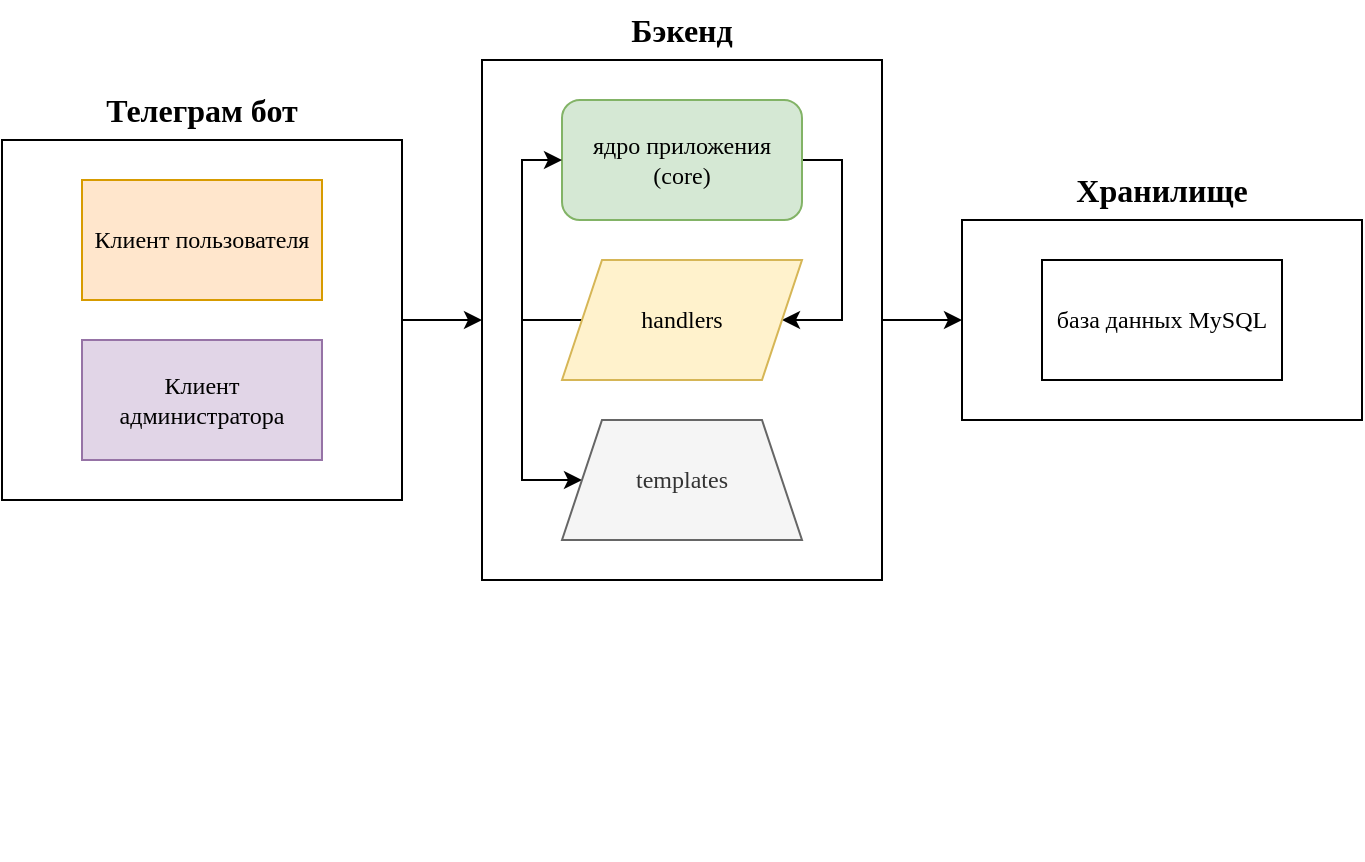 <mxfile version="22.0.3" type="device">
  <diagram name="Страница — 1" id="8SmG_IlblO_kicYChQIh">
    <mxGraphModel dx="1434" dy="836" grid="1" gridSize="10" guides="1" tooltips="1" connect="1" arrows="1" fold="1" page="1" pageScale="1" pageWidth="1169" pageHeight="827" math="0" shadow="0">
      <root>
        <mxCell id="0" />
        <mxCell id="1" parent="0" />
        <mxCell id="it-wz2Nslt1yuYSjGLY3-20" value="" style="group;fontFamily=Tahoma;" parent="1" vertex="1" connectable="0">
          <mxGeometry x="40" y="90" width="200" height="230" as="geometry" />
        </mxCell>
        <mxCell id="it-wz2Nslt1yuYSjGLY3-3" value="" style="rounded=0;whiteSpace=wrap;html=1;fontFamily=Tahoma;" parent="it-wz2Nslt1yuYSjGLY3-20" vertex="1">
          <mxGeometry y="30" width="200" height="180" as="geometry" />
        </mxCell>
        <mxCell id="it-wz2Nslt1yuYSjGLY3-1" value="Клиент пользователя" style="rounded=0;whiteSpace=wrap;html=1;fontFamily=Tahoma;fillColor=#ffe6cc;strokeColor=#d79b00;" parent="it-wz2Nslt1yuYSjGLY3-20" vertex="1">
          <mxGeometry x="40" y="50" width="120" height="60" as="geometry" />
        </mxCell>
        <mxCell id="it-wz2Nslt1yuYSjGLY3-2" value="Клиент администратора" style="rounded=0;whiteSpace=wrap;html=1;fontFamily=Tahoma;fillColor=#e1d5e7;strokeColor=#9673a6;" parent="it-wz2Nslt1yuYSjGLY3-20" vertex="1">
          <mxGeometry x="40" y="130" width="120" height="60" as="geometry" />
        </mxCell>
        <mxCell id="it-wz2Nslt1yuYSjGLY3-4" value="&lt;b&gt;&lt;font style=&quot;font-size: 16px;&quot;&gt;Телеграм бот&lt;/font&gt;&lt;/b&gt;" style="text;html=1;strokeColor=none;fillColor=none;align=center;verticalAlign=middle;whiteSpace=wrap;rounded=0;fontFamily=Tahoma;" parent="it-wz2Nslt1yuYSjGLY3-20" vertex="1">
          <mxGeometry width="200" height="30" as="geometry" />
        </mxCell>
        <mxCell id="it-wz2Nslt1yuYSjGLY3-21" value="" style="group;fontFamily=Tahoma;" parent="1" vertex="1" connectable="0">
          <mxGeometry x="280" y="50" width="200" height="350" as="geometry" />
        </mxCell>
        <mxCell id="it-wz2Nslt1yuYSjGLY3-22" value="" style="rounded=0;whiteSpace=wrap;html=1;fontFamily=Tahoma;" parent="it-wz2Nslt1yuYSjGLY3-21" vertex="1">
          <mxGeometry y="30" width="200" height="260" as="geometry" />
        </mxCell>
        <mxCell id="it-wz2Nslt1yuYSjGLY3-31" style="edgeStyle=orthogonalEdgeStyle;rounded=0;orthogonalLoop=1;jettySize=auto;html=1;entryX=1;entryY=0.5;entryDx=0;entryDy=0;fontFamily=Tahoma;" parent="it-wz2Nslt1yuYSjGLY3-21" source="it-wz2Nslt1yuYSjGLY3-23" target="it-wz2Nslt1yuYSjGLY3-24" edge="1">
          <mxGeometry relative="1" as="geometry">
            <Array as="points">
              <mxPoint x="180" y="80" />
              <mxPoint x="180" y="160" />
            </Array>
          </mxGeometry>
        </mxCell>
        <mxCell id="it-wz2Nslt1yuYSjGLY3-23" value="ядро приложения (core)" style="rounded=1;whiteSpace=wrap;html=1;fontFamily=Tahoma;fillColor=#d5e8d4;strokeColor=#82b366;" parent="it-wz2Nslt1yuYSjGLY3-21" vertex="1">
          <mxGeometry x="40" y="50" width="120" height="60" as="geometry" />
        </mxCell>
        <mxCell id="it-wz2Nslt1yuYSjGLY3-32" style="edgeStyle=orthogonalEdgeStyle;rounded=0;orthogonalLoop=1;jettySize=auto;html=1;entryX=0;entryY=0.5;entryDx=0;entryDy=0;fontFamily=Tahoma;" parent="it-wz2Nslt1yuYSjGLY3-21" source="it-wz2Nslt1yuYSjGLY3-24" target="it-wz2Nslt1yuYSjGLY3-26" edge="1">
          <mxGeometry relative="1" as="geometry">
            <Array as="points">
              <mxPoint x="20" y="160" />
              <mxPoint x="20" y="240" />
            </Array>
          </mxGeometry>
        </mxCell>
        <mxCell id="it-wz2Nslt1yuYSjGLY3-33" style="edgeStyle=orthogonalEdgeStyle;rounded=0;orthogonalLoop=1;jettySize=auto;html=1;entryX=0;entryY=0.5;entryDx=0;entryDy=0;fontFamily=Tahoma;" parent="it-wz2Nslt1yuYSjGLY3-21" source="it-wz2Nslt1yuYSjGLY3-24" target="it-wz2Nslt1yuYSjGLY3-23" edge="1">
          <mxGeometry relative="1" as="geometry">
            <Array as="points">
              <mxPoint x="20" y="160" />
              <mxPoint x="20" y="80" />
            </Array>
          </mxGeometry>
        </mxCell>
        <mxCell id="it-wz2Nslt1yuYSjGLY3-24" value="handlers" style="rounded=0;whiteSpace=wrap;html=1;fontFamily=Tahoma;shape=parallelogram;perimeter=parallelogramPerimeter;fixedSize=1;fillColor=#fff2cc;strokeColor=#d6b656;" parent="it-wz2Nslt1yuYSjGLY3-21" vertex="1">
          <mxGeometry x="40" y="130" width="120" height="60" as="geometry" />
        </mxCell>
        <mxCell id="it-wz2Nslt1yuYSjGLY3-25" value="&lt;b&gt;&lt;font style=&quot;font-size: 16px;&quot;&gt;Бэкенд&lt;/font&gt;&lt;/b&gt;" style="text;html=1;strokeColor=none;fillColor=none;align=center;verticalAlign=middle;whiteSpace=wrap;rounded=0;fontFamily=Tahoma;" parent="it-wz2Nslt1yuYSjGLY3-21" vertex="1">
          <mxGeometry width="200" height="30" as="geometry" />
        </mxCell>
        <mxCell id="it-wz2Nslt1yuYSjGLY3-26" value="templates" style="rounded=0;whiteSpace=wrap;html=1;fontFamily=Tahoma;fillColor=#f5f5f5;fontColor=#333333;strokeColor=#666666;shape=trapezoid;perimeter=trapezoidPerimeter;fixedSize=1;" parent="it-wz2Nslt1yuYSjGLY3-21" vertex="1">
          <mxGeometry x="40" y="210" width="120" height="60" as="geometry" />
        </mxCell>
        <mxCell id="it-wz2Nslt1yuYSjGLY3-34" style="edgeStyle=orthogonalEdgeStyle;rounded=0;orthogonalLoop=1;jettySize=auto;html=1;entryX=0;entryY=0.5;entryDx=0;entryDy=0;fontFamily=Tahoma;" parent="1" source="it-wz2Nslt1yuYSjGLY3-3" target="it-wz2Nslt1yuYSjGLY3-22" edge="1">
          <mxGeometry relative="1" as="geometry" />
        </mxCell>
        <mxCell id="it-wz2Nslt1yuYSjGLY3-36" value="" style="group;fontFamily=Tahoma;" parent="1" vertex="1" connectable="0">
          <mxGeometry x="520" y="130" width="200" height="350" as="geometry" />
        </mxCell>
        <mxCell id="it-wz2Nslt1yuYSjGLY3-37" value="" style="rounded=0;whiteSpace=wrap;html=1;fontFamily=Tahoma;" parent="it-wz2Nslt1yuYSjGLY3-36" vertex="1">
          <mxGeometry y="30" width="200" height="100" as="geometry" />
        </mxCell>
        <mxCell id="it-wz2Nslt1yuYSjGLY3-39" value="база данных MySQL" style="rounded=0;whiteSpace=wrap;html=1;fontFamily=Tahoma;" parent="it-wz2Nslt1yuYSjGLY3-36" vertex="1">
          <mxGeometry x="40" y="50" width="120" height="60" as="geometry" />
        </mxCell>
        <mxCell id="it-wz2Nslt1yuYSjGLY3-43" value="&lt;b&gt;&lt;font style=&quot;font-size: 16px;&quot;&gt;Хранилище&lt;/font&gt;&lt;/b&gt;" style="text;html=1;strokeColor=none;fillColor=none;align=center;verticalAlign=middle;whiteSpace=wrap;rounded=0;fontFamily=Tahoma;" parent="it-wz2Nslt1yuYSjGLY3-36" vertex="1">
          <mxGeometry width="200" height="30" as="geometry" />
        </mxCell>
        <mxCell id="it-wz2Nslt1yuYSjGLY3-46" style="edgeStyle=orthogonalEdgeStyle;rounded=0;orthogonalLoop=1;jettySize=auto;html=1;entryX=0;entryY=0.5;entryDx=0;entryDy=0;" parent="1" source="it-wz2Nslt1yuYSjGLY3-22" target="it-wz2Nslt1yuYSjGLY3-37" edge="1">
          <mxGeometry relative="1" as="geometry" />
        </mxCell>
      </root>
    </mxGraphModel>
  </diagram>
</mxfile>
